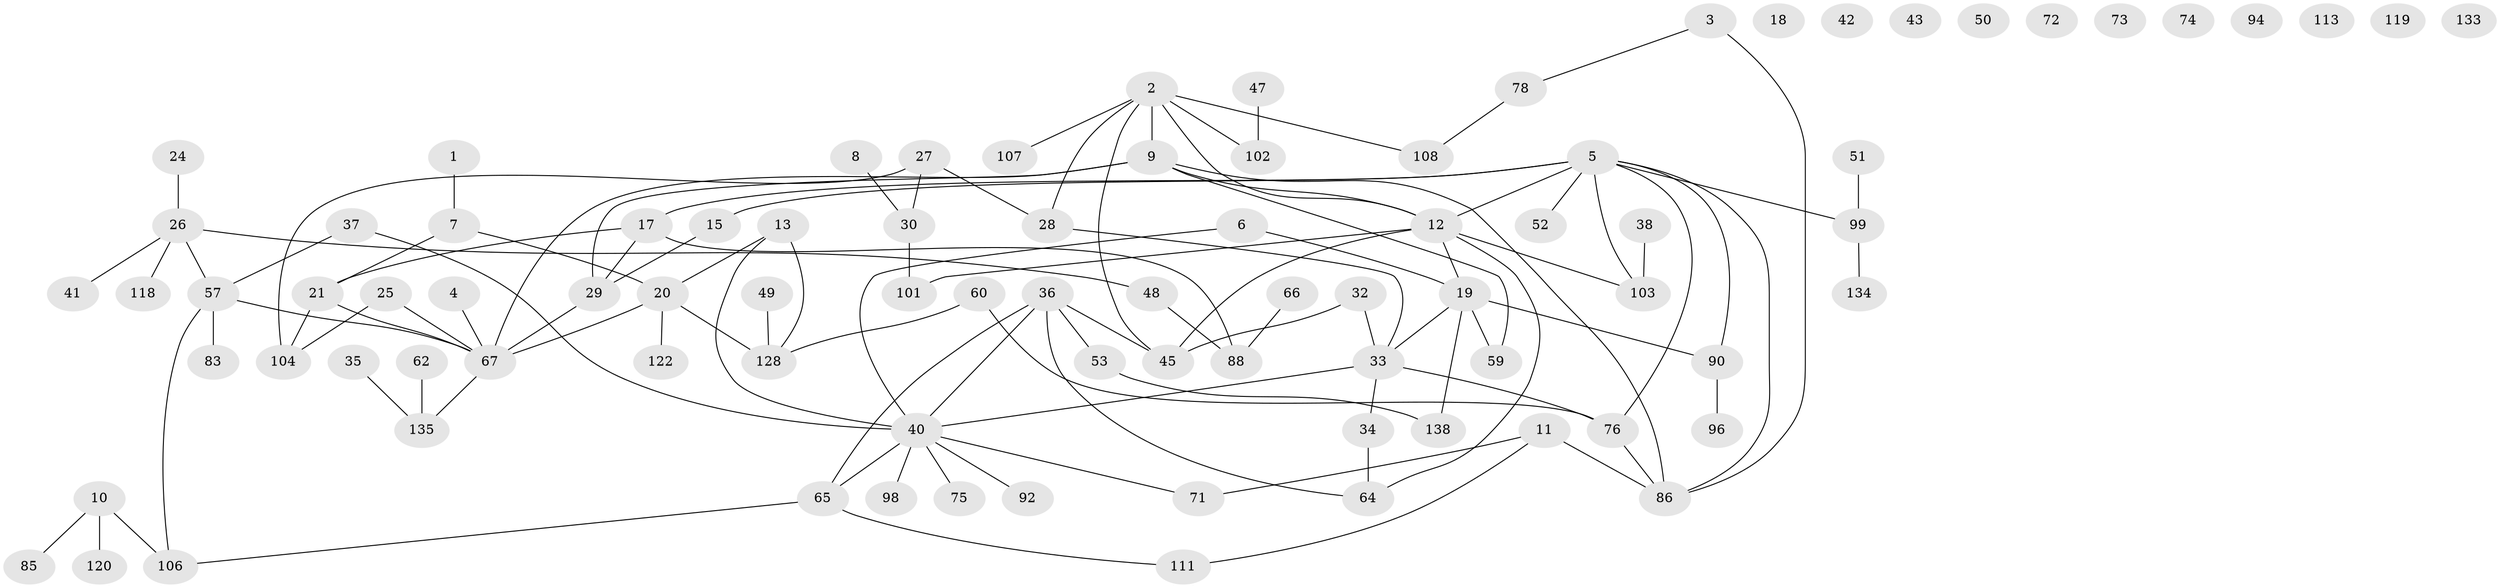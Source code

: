// original degree distribution, {1: 0.24324324324324326, 4: 0.12162162162162163, 2: 0.32432432432432434, 5: 0.07432432432432433, 3: 0.1554054054054054, 0: 0.060810810810810814, 6: 0.02027027027027027}
// Generated by graph-tools (version 1.1) at 2025/16/03/04/25 18:16:39]
// undirected, 88 vertices, 109 edges
graph export_dot {
graph [start="1"]
  node [color=gray90,style=filled];
  1;
  2 [super="+16"];
  3;
  4 [super="+87+44"];
  5 [super="+55+68"];
  6;
  7 [super="+140"];
  8;
  9 [super="+84+110"];
  10 [super="+129+112"];
  11 [super="+147"];
  12 [super="+63+142"];
  13 [super="+97+14"];
  15;
  17 [super="+80"];
  18;
  19 [super="+22"];
  20 [super="+58"];
  21 [super="+100"];
  24;
  25 [super="+54"];
  26;
  27;
  28 [super="+77"];
  29 [super="+148+56+31"];
  30 [super="+93"];
  32;
  33 [super="+46+126"];
  34;
  35;
  36 [super="+109"];
  37;
  38 [super="+70"];
  40 [super="+79"];
  41;
  42;
  43;
  45;
  47 [super="+69"];
  48;
  49;
  50;
  51 [super="+95"];
  52;
  53 [super="+131"];
  57 [super="+89"];
  59 [super="+146"];
  60 [super="+124"];
  62;
  64 [super="+137"];
  65 [super="+136"];
  66 [super="+139"];
  67 [super="+116"];
  71;
  72;
  73 [super="+114"];
  74;
  75;
  76 [super="+82"];
  78;
  83;
  85;
  86 [super="+117"];
  88 [super="+91+127"];
  90;
  92;
  94;
  96 [super="+141"];
  98;
  99;
  101;
  102;
  103;
  104 [super="+144"];
  106;
  107;
  108;
  111;
  113;
  118;
  119 [super="+130"];
  120;
  122;
  128;
  133;
  134;
  135;
  138;
  1 -- 7;
  2 -- 12;
  2 -- 9;
  2 -- 28;
  2 -- 102;
  2 -- 107;
  2 -- 108;
  2 -- 45;
  3 -- 78;
  3 -- 86;
  4 -- 67;
  5 -- 15;
  5 -- 17;
  5 -- 99;
  5 -- 86;
  5 -- 103;
  5 -- 12;
  5 -- 90;
  5 -- 52;
  5 -- 76;
  6 -- 40;
  6 -- 19;
  7 -- 20 [weight=2];
  7 -- 21;
  8 -- 30;
  9 -- 67;
  9 -- 29 [weight=2];
  9 -- 86;
  9 -- 59;
  9 -- 12;
  10 -- 120;
  10 -- 85;
  10 -- 106;
  11 -- 71;
  11 -- 111;
  11 -- 86;
  12 -- 64;
  12 -- 101;
  12 -- 19;
  12 -- 45;
  12 -- 103;
  13 -- 128;
  13 -- 20;
  13 -- 40;
  15 -- 29;
  17 -- 88;
  17 -- 29;
  17 -- 21;
  19 -- 138;
  19 -- 90;
  19 -- 59;
  19 -- 33;
  20 -- 128;
  20 -- 67;
  20 -- 122;
  21 -- 67;
  21 -- 104;
  24 -- 26;
  25 -- 67;
  25 -- 104;
  26 -- 41;
  26 -- 48;
  26 -- 57;
  26 -- 118;
  27 -- 28;
  27 -- 104;
  27 -- 30;
  28 -- 33;
  29 -- 67;
  30 -- 101;
  32 -- 45;
  32 -- 33;
  33 -- 34;
  33 -- 76;
  33 -- 40;
  34 -- 64;
  35 -- 135;
  36 -- 45;
  36 -- 65;
  36 -- 53;
  36 -- 64;
  36 -- 40;
  37 -- 57;
  37 -- 40;
  38 -- 103;
  40 -- 98;
  40 -- 65;
  40 -- 71;
  40 -- 75;
  40 -- 92;
  47 -- 102;
  48 -- 88;
  49 -- 128;
  51 -- 99;
  53 -- 138;
  57 -- 83;
  57 -- 106;
  57 -- 67;
  60 -- 128;
  60 -- 76;
  62 -- 135;
  65 -- 106;
  65 -- 111;
  66 -- 88;
  67 -- 135;
  76 -- 86;
  78 -- 108;
  90 -- 96;
  99 -- 134;
}

